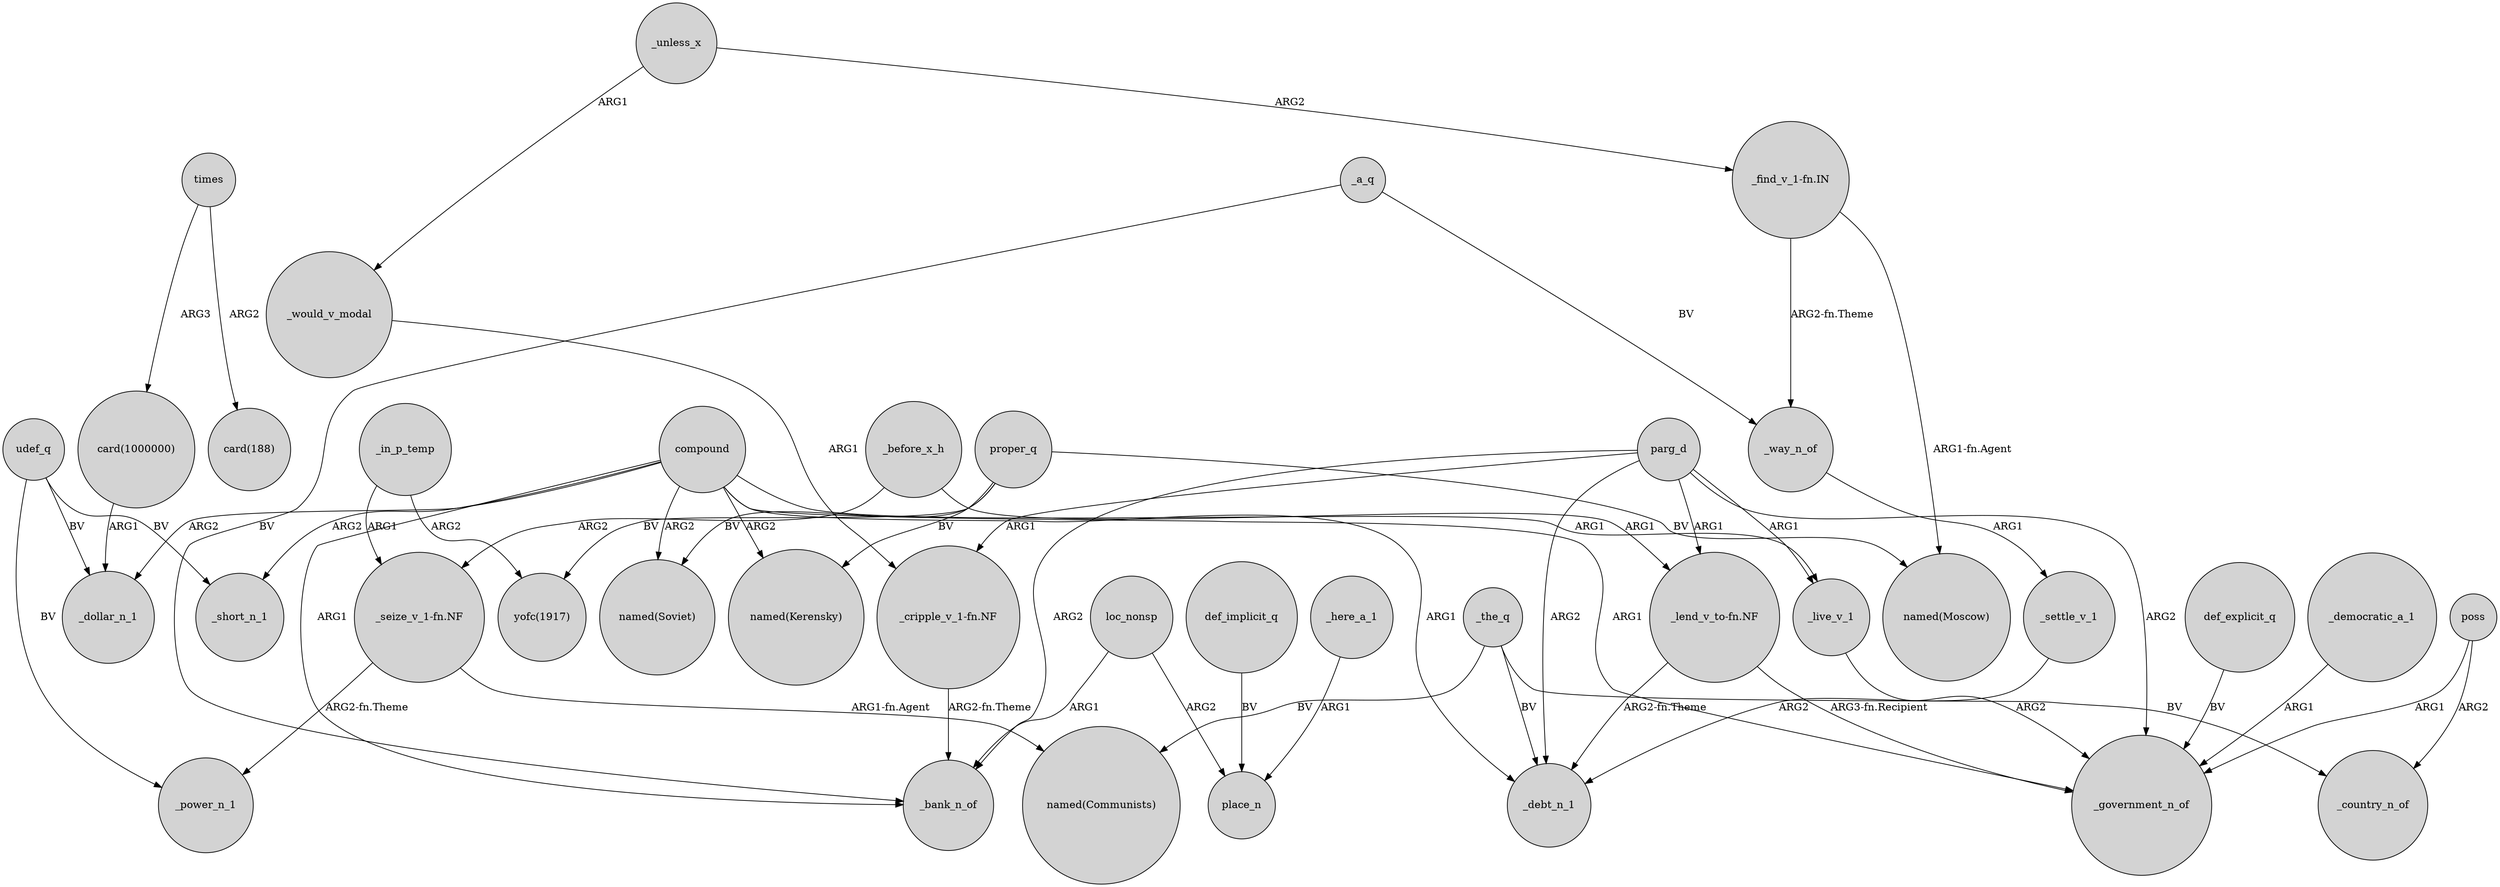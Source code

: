 digraph {
	node [shape=circle style=filled]
	_in_p_temp -> "_seize_v_1-fn.NF" [label=ARG1]
	proper_q -> "named(Moscow)" [label=BV]
	"card(1000000)" -> _dollar_n_1 [label=ARG1]
	parg_d -> "_cripple_v_1-fn.NF" [label=ARG1]
	"_find_v_1-fn.IN" -> _way_n_of [label="ARG2-fn.Theme"]
	times -> "card(188)" [label=ARG2]
	compound -> _debt_n_1 [label=ARG1]
	_here_a_1 -> place_n [label=ARG1]
	poss -> _country_n_of [label=ARG2]
	compound -> _live_v_1 [label=ARG1]
	compound -> "named(Kerensky)" [label=ARG2]
	_before_x_h -> "_lend_v_to-fn.NF" [label=ARG1]
	compound -> _government_n_of [label=ARG1]
	"_seize_v_1-fn.NF" -> _power_n_1 [label="ARG2-fn.Theme"]
	compound -> _bank_n_of [label=ARG1]
	_way_n_of -> _settle_v_1 [label=ARG1]
	proper_q -> "named(Kerensky)" [label=BV]
	def_implicit_q -> place_n [label=BV]
	poss -> _government_n_of [label=ARG1]
	_in_p_temp -> "yofc(1917)" [label=ARG2]
	compound -> _short_n_1 [label=ARG2]
	proper_q -> "named(Soviet)" [label=BV]
	parg_d -> _bank_n_of [label=ARG2]
	def_explicit_q -> _government_n_of [label=BV]
	_the_q -> _country_n_of [label=BV]
	"_lend_v_to-fn.NF" -> _debt_n_1 [label="ARG2-fn.Theme"]
	parg_d -> _government_n_of [label=ARG2]
	"_cripple_v_1-fn.NF" -> _bank_n_of [label="ARG2-fn.Theme"]
	parg_d -> _debt_n_1 [label=ARG2]
	_unless_x -> "_find_v_1-fn.IN" [label=ARG2]
	times -> "card(1000000)" [label=ARG3]
	"_find_v_1-fn.IN" -> "named(Moscow)" [label="ARG1-fn.Agent"]
	loc_nonsp -> _bank_n_of [label=ARG1]
	_the_q -> "named(Communists)" [label=BV]
	_settle_v_1 -> _debt_n_1 [label=ARG2]
	parg_d -> _live_v_1 [label=ARG1]
	compound -> "named(Soviet)" [label=ARG2]
	_democratic_a_1 -> _government_n_of [label=ARG1]
	_would_v_modal -> "_cripple_v_1-fn.NF" [label=ARG1]
	loc_nonsp -> place_n [label=ARG2]
	_live_v_1 -> _government_n_of [label=ARG2]
	_unless_x -> _would_v_modal [label=ARG1]
	parg_d -> "_lend_v_to-fn.NF" [label=ARG1]
	_a_q -> _way_n_of [label=BV]
	compound -> _dollar_n_1 [label=ARG2]
	proper_q -> "yofc(1917)" [label=BV]
	udef_q -> _short_n_1 [label=BV]
	_before_x_h -> "_seize_v_1-fn.NF" [label=ARG2]
	_a_q -> _bank_n_of [label=BV]
	udef_q -> _power_n_1 [label=BV]
	"_seize_v_1-fn.NF" -> "named(Communists)" [label="ARG1-fn.Agent"]
	_the_q -> _debt_n_1 [label=BV]
	udef_q -> _dollar_n_1 [label=BV]
	"_lend_v_to-fn.NF" -> _government_n_of [label="ARG3-fn.Recipient"]
}

